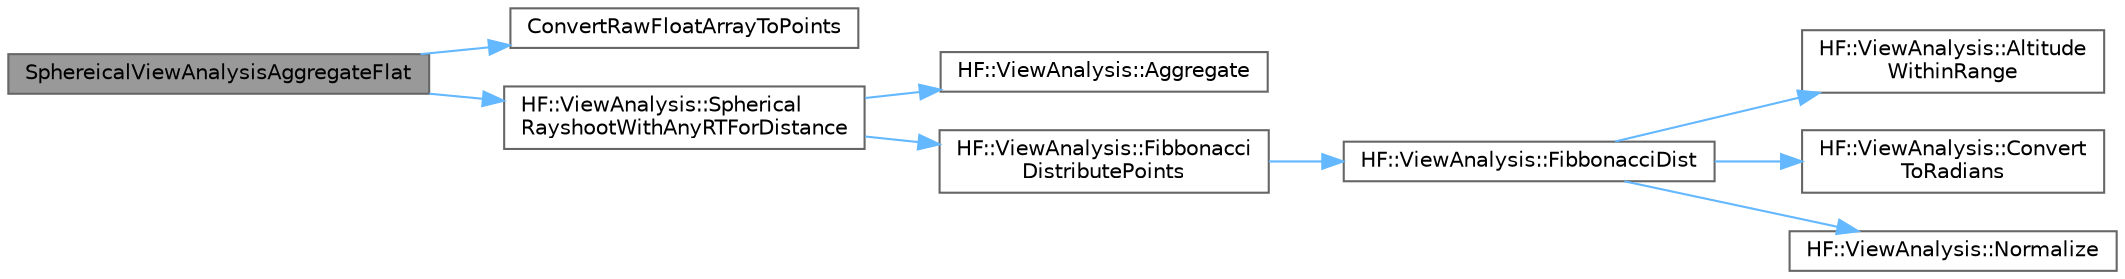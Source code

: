digraph "SphereicalViewAnalysisAggregateFlat"
{
 // LATEX_PDF_SIZE
  bgcolor="transparent";
  edge [fontname=Helvetica,fontsize=10,labelfontname=Helvetica,labelfontsize=10];
  node [fontname=Helvetica,fontsize=10,shape=box,height=0.2,width=0.4];
  rankdir="LR";
  Node1 [label="SphereicalViewAnalysisAggregateFlat",height=0.2,width=0.4,color="gray40", fillcolor="grey60", style="filled", fontcolor="black",tooltip="Conduct view analysis, and aggregate the results."];
  Node1 -> Node2 [color="steelblue1",style="solid"];
  Node2 [label="ConvertRawFloatArrayToPoints",height=0.2,width=0.4,color="grey40", fillcolor="white", style="filled",URL="$a00245.html#a603d456361c9737b88a091e6683db12b",tooltip="Convert a raw array from an external caller to an organized vector of points"];
  Node1 -> Node3 [color="steelblue1",style="solid"];
  Node3 [label="HF::ViewAnalysis::Spherical\lRayshootWithAnyRTForDistance",height=0.2,width=0.4,color="grey40", fillcolor="white", style="filled",URL="$a00459.html#ga78f77d24531d0fa55c9b60d7ec1bf32a",tooltip="Conduct view analysis and recieve a summarized set of results for each node."];
  Node3 -> Node4 [color="steelblue1",style="solid"];
  Node4 [label="HF::ViewAnalysis::Aggregate",height=0.2,width=0.4,color="grey40", fillcolor="white", style="filled",URL="$a00466.html#a38c197b654c753cb656ab60e88d65120",tooltip=" "];
  Node3 -> Node5 [color="steelblue1",style="solid"];
  Node5 [label="HF::ViewAnalysis::Fibbonacci\lDistributePoints",height=0.2,width=0.4,color="grey40", fillcolor="white", style="filled",URL="$a00459.html#ga6ca336e3887ef82d17b0713c2bf862df",tooltip="Evenly distribute a set of points around a sphere centered at the origin."];
  Node5 -> Node6 [color="steelblue1",style="solid"];
  Node6 [label="HF::ViewAnalysis::FibbonacciDist",height=0.2,width=0.4,color="grey40", fillcolor="white", style="filled",URL="$a00466.html#a5b45790c767b670bc00bf3fd2335159a",tooltip=" "];
  Node6 -> Node7 [color="steelblue1",style="solid"];
  Node7 [label="HF::ViewAnalysis::Altitude\lWithinRange",height=0.2,width=0.4,color="grey40", fillcolor="white", style="filled",URL="$a00466.html#a94327f2628a43ffe3dc4ab854e8aa20d",tooltip=" "];
  Node6 -> Node8 [color="steelblue1",style="solid"];
  Node8 [label="HF::ViewAnalysis::Convert\lToRadians",height=0.2,width=0.4,color="grey40", fillcolor="white", style="filled",URL="$a00466.html#a9dcf81751f63f5c7356a4f45159184bb",tooltip="Convert a number from degrees to radians."];
  Node6 -> Node9 [color="steelblue1",style="solid"];
  Node9 [label="HF::ViewAnalysis::Normalize",height=0.2,width=0.4,color="grey40", fillcolor="white", style="filled",URL="$a00466.html#a38ed3d26d2fcc4bde1790c53eda3945a",tooltip="Normalize a vector."];
}
